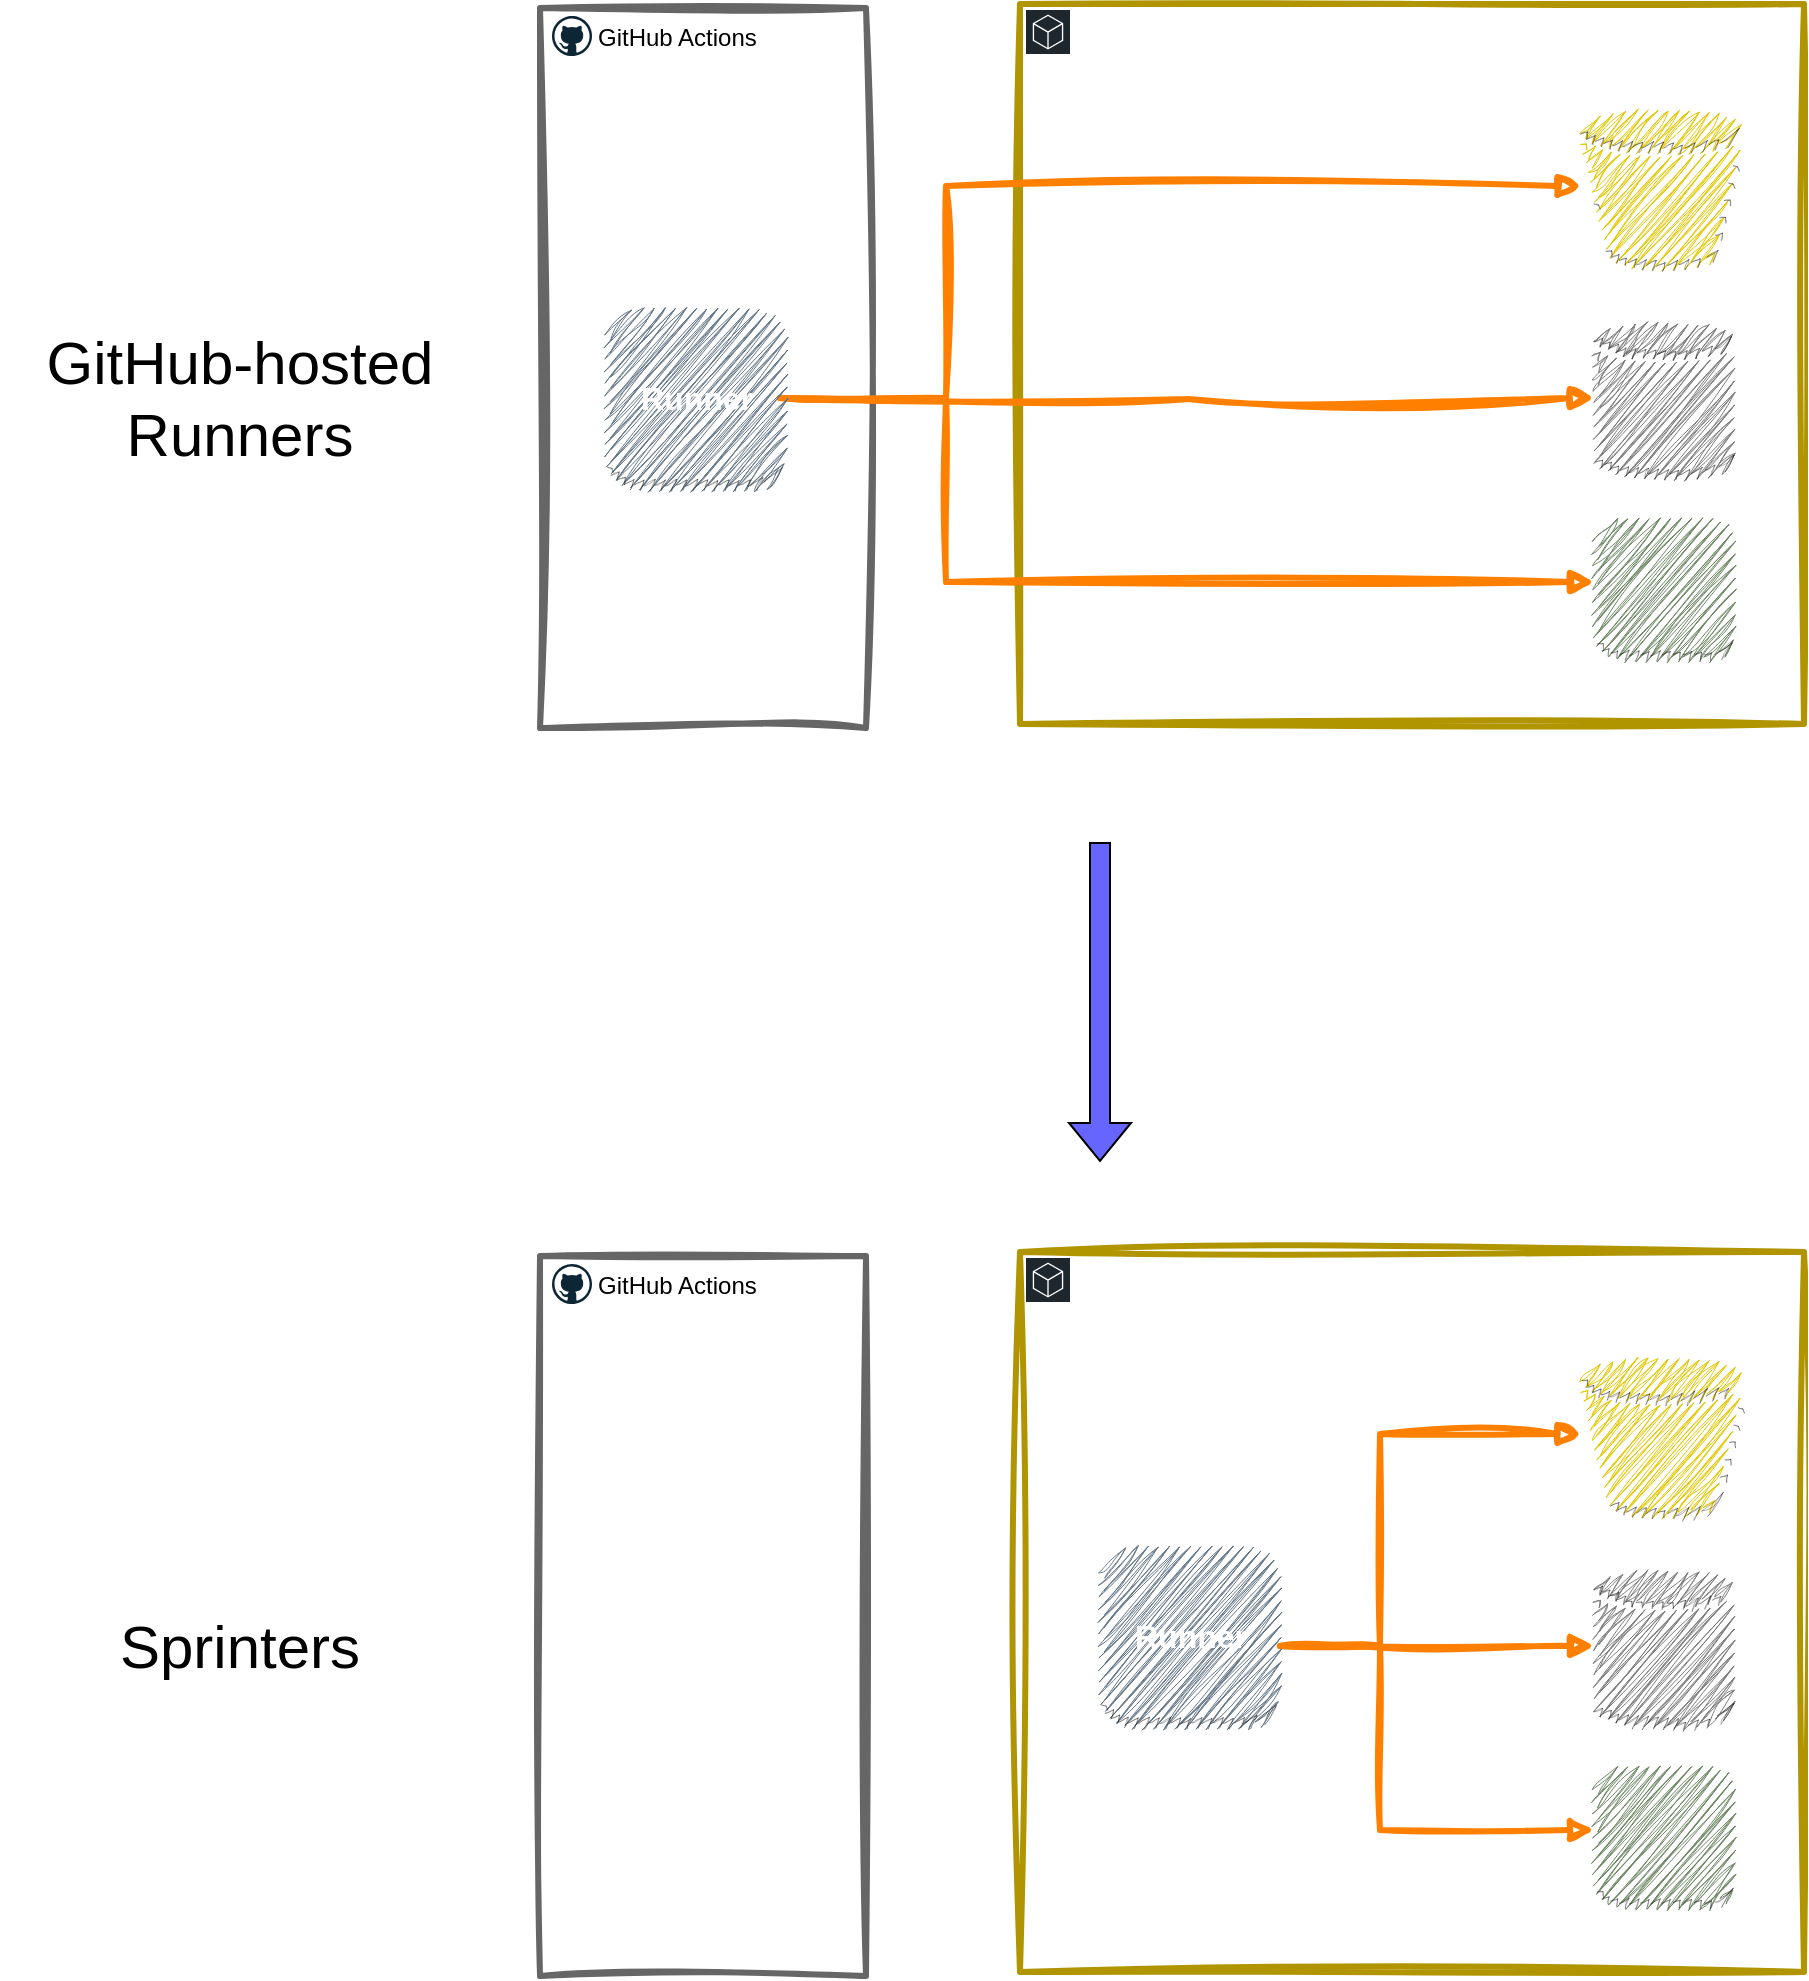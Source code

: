 <mxfile version="26.0.9">
  <diagram id="Ht1M8jgEwFfnCIfOTk4-" name="Page-1">
    <mxGraphModel dx="1541" dy="2931" grid="1" gridSize="10" guides="1" tooltips="1" connect="1" arrows="1" fold="1" page="1" pageScale="1" pageWidth="1600" pageHeight="1600" math="0" shadow="0">
      <root>
        <mxCell id="0" />
        <mxCell id="1" parent="0" />
        <mxCell id="8qdUluI_qNk1tddgaQVU-76" value="&lt;font style=&quot;color: rgb(255, 255, 255);&quot;&gt;Your AWS Account&lt;/font&gt;" style="rounded=0;whiteSpace=wrap;html=1;labelPosition=center;verticalLabelPosition=middle;align=left;verticalAlign=top;horizontal=1;spacingLeft=26;spacingTop=0;spacing=3;fillColor=default;fontColor=#000000;strokeColor=#B09500;sketch=1;curveFitting=1;jiggle=2;strokeWidth=3;" vertex="1" parent="1">
          <mxGeometry x="560" y="-1203" width="392" height="360" as="geometry" />
        </mxCell>
        <mxCell id="8qdUluI_qNk1tddgaQVU-65" value="&lt;font&gt;GitHub Actions&lt;/font&gt;" style="rounded=0;whiteSpace=wrap;html=1;labelPosition=center;verticalLabelPosition=middle;align=left;verticalAlign=top;horizontal=1;spacingLeft=26;spacingTop=0;spacing=3;fillColor=default;fontColor=default;strokeColor=#666666;sketch=1;curveFitting=1;jiggle=2;strokeWidth=3;" vertex="1" parent="1">
          <mxGeometry x="320" y="-1201" width="163" height="360" as="geometry" />
        </mxCell>
        <mxCell id="8qdUluI_qNk1tddgaQVU-71" style="edgeStyle=orthogonalEdgeStyle;rounded=0;orthogonalLoop=1;jettySize=auto;html=1;endArrow=block;endFill=1;strokeWidth=3;strokeColor=#FF8000;sketch=1;curveFitting=1;jiggle=2;" edge="1" parent="1" target="8qdUluI_qNk1tddgaQVU-64">
          <mxGeometry relative="1" as="geometry">
            <mxPoint x="440" y="-1006" as="sourcePoint" />
            <mxPoint x="605" y="-914" as="targetPoint" />
            <Array as="points">
              <mxPoint x="523" y="-1006" />
              <mxPoint x="523" y="-914" />
            </Array>
          </mxGeometry>
        </mxCell>
        <mxCell id="8qdUluI_qNk1tddgaQVU-72" style="edgeStyle=orthogonalEdgeStyle;rounded=0;orthogonalLoop=1;jettySize=auto;html=1;endArrow=block;endFill=1;strokeWidth=3;strokeColor=#FF8000;sketch=1;curveFitting=1;jiggle=2;" edge="1" parent="1" target="8qdUluI_qNk1tddgaQVU-63">
          <mxGeometry relative="1" as="geometry">
            <mxPoint x="440" y="-1006" as="sourcePoint" />
            <mxPoint x="605" y="-1006" as="targetPoint" />
            <Array as="points" />
          </mxGeometry>
        </mxCell>
        <mxCell id="8qdUluI_qNk1tddgaQVU-73" style="edgeStyle=orthogonalEdgeStyle;rounded=0;orthogonalLoop=1;jettySize=auto;html=1;endArrow=block;endFill=1;strokeWidth=3;strokeColor=#FF8000;sketch=1;curveFitting=1;jiggle=2;" edge="1" parent="1" target="8qdUluI_qNk1tddgaQVU-62">
          <mxGeometry relative="1" as="geometry">
            <mxPoint x="440" y="-1006" as="sourcePoint" />
            <mxPoint x="605" y="-1112" as="targetPoint" />
            <Array as="points">
              <mxPoint x="523" y="-1006" />
              <mxPoint x="523" y="-1112" />
            </Array>
          </mxGeometry>
        </mxCell>
        <mxCell id="8qdUluI_qNk1tddgaQVU-74" value="&lt;span&gt;&lt;font style=&quot;font-size: 16px;&quot;&gt;Runner&lt;/font&gt;&lt;/span&gt;" style="outlineConnect=0;dashed=0;verticalLabelPosition=middle;verticalAlign=middle;align=center;html=1;shape=mxgraph.aws3.instance;fillColor=#647687;sketch=1;curveFitting=1;jiggle=2;fillStyle=zigzag;fontColor=#ffffff;strokeColor=#314354;labelPosition=center;fontStyle=1" vertex="1" parent="1">
          <mxGeometry x="353" y="-1051" width="90" height="90" as="geometry" />
        </mxCell>
        <mxCell id="8qdUluI_qNk1tddgaQVU-75" value="" style="dashed=0;outlineConnect=0;html=1;align=center;labelPosition=center;verticalLabelPosition=bottom;verticalAlign=top;shape=mxgraph.weblogos.github;strokeColor=none;fillColor=none;fontColor=#FFFFFF;aspect=fixed;" vertex="1" parent="1">
          <mxGeometry x="326" y="-1197" width="20" height="20" as="geometry" />
        </mxCell>
        <mxCell id="8qdUluI_qNk1tddgaQVU-62" value="" style="outlineConnect=0;dashed=0;verticalLabelPosition=bottom;verticalAlign=top;align=center;html=1;shape=mxgraph.aws3.bucket;fillColor=#e3c800;sketch=1;curveFitting=1;jiggle=2;strokeColor=#B09500;fontColor=#000000;fillStyle=zigzag;" vertex="1" parent="1">
          <mxGeometry x="841" y="-1151" width="80" height="80" as="geometry" />
        </mxCell>
        <mxCell id="8qdUluI_qNk1tddgaQVU-63" value="" style="outlineConnect=0;dashed=0;verticalLabelPosition=bottom;verticalAlign=top;align=center;html=1;shape=mxgraph.aws3.generic_database;fillColor=#7D7C7C;gradientColor=none;sketch=1;curveFitting=1;jiggle=2;fillStyle=zigzag;" vertex="1" parent="1">
          <mxGeometry x="847.25" y="-1046" width="69.5" height="80" as="geometry" />
        </mxCell>
        <mxCell id="8qdUluI_qNk1tddgaQVU-64" value="" style="outlineConnect=0;dashed=0;verticalLabelPosition=bottom;verticalAlign=top;align=center;html=1;shape=mxgraph.aws3.instance;fillColor=#6d8764;sketch=1;curveFitting=1;jiggle=2;fillStyle=zigzag;fontColor=#ffffff;strokeColor=#3A5431;" vertex="1" parent="1">
          <mxGeometry x="847.25" y="-946" width="70" height="70" as="geometry" />
        </mxCell>
        <mxCell id="8qdUluI_qNk1tddgaQVU-79" value="" style="sketch=0;points=[[0,0,0],[0.25,0,0],[0.5,0,0],[0.75,0,0],[1,0,0],[0,1,0],[0.25,1,0],[0.5,1,0],[0.75,1,0],[1,1,0],[0,0.25,0],[0,0.5,0],[0,0.75,0],[1,0.25,0],[1,0.5,0],[1,0.75,0]];gradientDirection=north;outlineConnect=0;fontColor=#232F3E;gradientColor=none;fillColor=#1E262E;strokeColor=#ffffff;dashed=0;verticalLabelPosition=bottom;verticalAlign=top;align=center;html=1;fontSize=12;fontStyle=0;aspect=fixed;shape=mxgraph.aws4.resourceIcon;resIcon=mxgraph.aws4.general;" vertex="1" parent="1">
          <mxGeometry x="563" y="-1200" width="22" height="22" as="geometry" />
        </mxCell>
        <mxCell id="8qdUluI_qNk1tddgaQVU-83" value="&lt;font style=&quot;color: rgb(255, 255, 255);&quot;&gt;Your AWS Account&lt;/font&gt;" style="rounded=0;whiteSpace=wrap;html=1;labelPosition=center;verticalLabelPosition=middle;align=left;verticalAlign=top;horizontal=1;spacingLeft=26;spacingTop=0;spacing=3;fillColor=default;fontColor=#000000;strokeColor=#B09500;sketch=1;curveFitting=1;jiggle=2;strokeWidth=3;" vertex="1" parent="1">
          <mxGeometry x="560" y="-579" width="392" height="360" as="geometry" />
        </mxCell>
        <mxCell id="8qdUluI_qNk1tddgaQVU-84" value="&lt;font&gt;GitHub Actions&lt;/font&gt;" style="rounded=0;whiteSpace=wrap;html=1;labelPosition=center;verticalLabelPosition=middle;align=left;verticalAlign=top;horizontal=1;spacingLeft=26;spacingTop=0;spacing=3;fillColor=default;fontColor=default;strokeColor=#666666;strokeWidth=3;sketch=1;curveFitting=1;jiggle=2;" vertex="1" parent="1">
          <mxGeometry x="320" y="-577" width="163" height="360" as="geometry" />
        </mxCell>
        <mxCell id="8qdUluI_qNk1tddgaQVU-85" style="edgeStyle=orthogonalEdgeStyle;rounded=0;orthogonalLoop=1;jettySize=auto;html=1;endArrow=block;endFill=1;strokeWidth=3;strokeColor=#FF8000;sketch=1;curveFitting=1;jiggle=2;" edge="1" parent="1" target="8qdUluI_qNk1tddgaQVU-92" source="8qdUluI_qNk1tddgaQVU-88">
          <mxGeometry relative="1" as="geometry">
            <mxPoint x="440" y="-382" as="sourcePoint" />
            <mxPoint x="605" y="-290" as="targetPoint" />
            <Array as="points">
              <mxPoint x="740" y="-382" />
              <mxPoint x="740" y="-290" />
            </Array>
          </mxGeometry>
        </mxCell>
        <mxCell id="8qdUluI_qNk1tddgaQVU-86" style="edgeStyle=orthogonalEdgeStyle;rounded=0;orthogonalLoop=1;jettySize=auto;html=1;endArrow=block;endFill=1;strokeWidth=3;strokeColor=#FF8000;sketch=1;curveFitting=1;jiggle=2;" edge="1" parent="1" target="8qdUluI_qNk1tddgaQVU-91" source="8qdUluI_qNk1tddgaQVU-88">
          <mxGeometry relative="1" as="geometry">
            <mxPoint x="440" y="-382" as="sourcePoint" />
            <mxPoint x="605" y="-382" as="targetPoint" />
            <Array as="points">
              <mxPoint x="730" y="-382" />
              <mxPoint x="730" y="-382" />
            </Array>
          </mxGeometry>
        </mxCell>
        <mxCell id="8qdUluI_qNk1tddgaQVU-87" style="edgeStyle=orthogonalEdgeStyle;rounded=0;orthogonalLoop=1;jettySize=auto;html=1;endArrow=block;endFill=1;strokeWidth=3;strokeColor=#FF8000;sketch=1;curveFitting=1;jiggle=2;" edge="1" parent="1" target="8qdUluI_qNk1tddgaQVU-90" source="8qdUluI_qNk1tddgaQVU-88">
          <mxGeometry relative="1" as="geometry">
            <mxPoint x="440" y="-382" as="sourcePoint" />
            <mxPoint x="605" y="-488" as="targetPoint" />
            <Array as="points">
              <mxPoint x="740" y="-382" />
              <mxPoint x="740" y="-488" />
            </Array>
          </mxGeometry>
        </mxCell>
        <mxCell id="8qdUluI_qNk1tddgaQVU-89" value="" style="dashed=0;outlineConnect=0;html=1;align=center;labelPosition=center;verticalLabelPosition=bottom;verticalAlign=top;shape=mxgraph.weblogos.github;strokeColor=none;fillColor=none;fontColor=#FFFFFF;aspect=fixed;" vertex="1" parent="1">
          <mxGeometry x="326" y="-573" width="20" height="20" as="geometry" />
        </mxCell>
        <mxCell id="8qdUluI_qNk1tddgaQVU-90" value="" style="outlineConnect=0;dashed=0;verticalLabelPosition=bottom;verticalAlign=top;align=center;html=1;shape=mxgraph.aws3.bucket;fillColor=#e3c800;sketch=1;curveFitting=1;jiggle=2;strokeColor=#B09500;fontColor=#000000;fillStyle=zigzag;" vertex="1" parent="1">
          <mxGeometry x="841" y="-527" width="80" height="80" as="geometry" />
        </mxCell>
        <mxCell id="8qdUluI_qNk1tddgaQVU-91" value="" style="outlineConnect=0;dashed=0;verticalLabelPosition=bottom;verticalAlign=top;align=center;html=1;shape=mxgraph.aws3.generic_database;fillColor=#7D7C7C;gradientColor=none;sketch=1;curveFitting=1;jiggle=2;fillStyle=zigzag;" vertex="1" parent="1">
          <mxGeometry x="847.25" y="-422" width="69.5" height="80" as="geometry" />
        </mxCell>
        <mxCell id="8qdUluI_qNk1tddgaQVU-92" value="" style="outlineConnect=0;dashed=0;verticalLabelPosition=bottom;verticalAlign=top;align=center;html=1;shape=mxgraph.aws3.instance;fillColor=#6d8764;sketch=1;curveFitting=1;jiggle=2;fillStyle=zigzag;fontColor=#ffffff;strokeColor=#3A5431;" vertex="1" parent="1">
          <mxGeometry x="847.25" y="-322" width="70" height="70" as="geometry" />
        </mxCell>
        <mxCell id="8qdUluI_qNk1tddgaQVU-93" value="" style="sketch=0;points=[[0,0,0],[0.25,0,0],[0.5,0,0],[0.75,0,0],[1,0,0],[0,1,0],[0.25,1,0],[0.5,1,0],[0.75,1,0],[1,1,0],[0,0.25,0],[0,0.5,0],[0,0.75,0],[1,0.25,0],[1,0.5,0],[1,0.75,0]];gradientDirection=north;outlineConnect=0;fontColor=#232F3E;gradientColor=none;fillColor=#1E262E;strokeColor=#ffffff;dashed=0;verticalLabelPosition=bottom;verticalAlign=top;align=center;html=1;fontSize=12;fontStyle=0;aspect=fixed;shape=mxgraph.aws4.resourceIcon;resIcon=mxgraph.aws4.general;" vertex="1" parent="1">
          <mxGeometry x="563" y="-576" width="22" height="22" as="geometry" />
        </mxCell>
        <mxCell id="8qdUluI_qNk1tddgaQVU-88" value="&lt;span&gt;&lt;font style=&quot;font-size: 16px;&quot;&gt;Runner&lt;/font&gt;&lt;/span&gt;" style="outlineConnect=0;dashed=0;verticalLabelPosition=middle;verticalAlign=middle;align=center;html=1;shape=mxgraph.aws3.instance;fillColor=#647687;sketch=1;curveFitting=1;jiggle=2;fillStyle=zigzag;fontColor=#ffffff;strokeColor=#314354;labelPosition=center;fontStyle=1" vertex="1" parent="1">
          <mxGeometry x="600" y="-432" width="90" height="90" as="geometry" />
        </mxCell>
        <mxCell id="8qdUluI_qNk1tddgaQVU-95" value="" style="shape=flexArrow;endArrow=classic;html=1;rounded=0;fillColor=#6666FF;" edge="1" parent="1">
          <mxGeometry width="50" height="50" relative="1" as="geometry">
            <mxPoint x="600" y="-784" as="sourcePoint" />
            <mxPoint x="600" y="-624" as="targetPoint" />
          </mxGeometry>
        </mxCell>
        <mxCell id="8qdUluI_qNk1tddgaQVU-96" value="Sprinters" style="text;html=1;align=center;verticalAlign=middle;whiteSpace=wrap;rounded=0;fontSize=30;rotation=0;" vertex="1" parent="1">
          <mxGeometry x="50" y="-422" width="240" height="80" as="geometry" />
        </mxCell>
        <mxCell id="8qdUluI_qNk1tddgaQVU-97" value="GitHub-hosted Runners" style="text;html=1;align=center;verticalAlign=middle;whiteSpace=wrap;rounded=0;fontSize=30;rotation=0;" vertex="1" parent="1">
          <mxGeometry x="50" y="-1046" width="240" height="80" as="geometry" />
        </mxCell>
      </root>
    </mxGraphModel>
  </diagram>
</mxfile>

